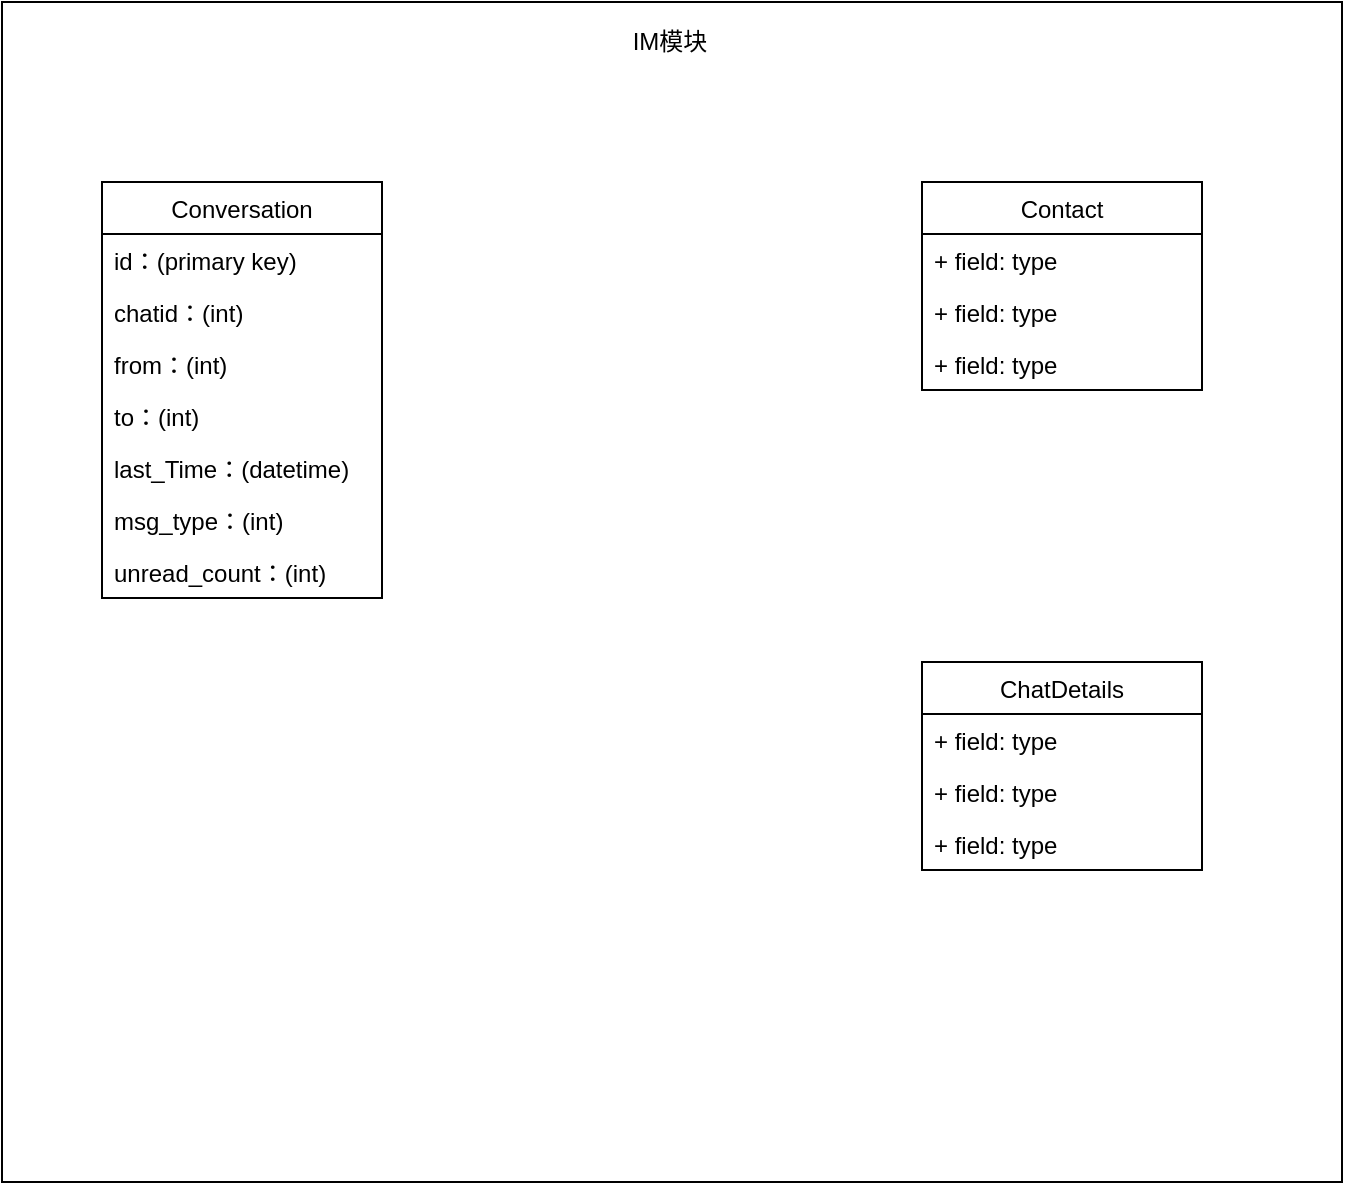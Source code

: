 <mxfile version="14.8.4" type="github" pages="2">
  <diagram id="C5RBs43oDa-KdzZeNtuy" name="Page-1">
    <mxGraphModel dx="920" dy="513" grid="1" gridSize="10" guides="1" tooltips="1" connect="1" arrows="1" fold="1" page="1" pageScale="1" pageWidth="3300" pageHeight="4681" math="0" shadow="0">
      <root>
        <mxCell id="WIyWlLk6GJQsqaUBKTNV-0" />
        <mxCell id="WIyWlLk6GJQsqaUBKTNV-1" parent="WIyWlLk6GJQsqaUBKTNV-0" />
        <mxCell id="LUqOWcVomv33KgQsl7Ae-22" value="" style="whiteSpace=wrap;html=1;" parent="WIyWlLk6GJQsqaUBKTNV-1" vertex="1">
          <mxGeometry x="80" y="50" width="670" height="590" as="geometry" />
        </mxCell>
        <mxCell id="LUqOWcVomv33KgQsl7Ae-1" value="Conversation" style="swimlane;fontStyle=0;childLayout=stackLayout;horizontal=1;startSize=26;fillColor=none;horizontalStack=0;resizeParent=1;resizeParentMax=0;resizeLast=0;collapsible=1;marginBottom=0;" parent="WIyWlLk6GJQsqaUBKTNV-1" vertex="1">
          <mxGeometry x="130" y="140" width="140" height="208" as="geometry" />
        </mxCell>
        <mxCell id="LUqOWcVomv33KgQsl7Ae-2" value="id：(primary key)&#xa;&#xa;" style="text;strokeColor=none;fillColor=none;align=left;verticalAlign=top;spacingLeft=4;spacingRight=4;overflow=hidden;rotatable=0;points=[[0,0.5],[1,0.5]];portConstraint=eastwest;" parent="LUqOWcVomv33KgQsl7Ae-1" vertex="1">
          <mxGeometry y="26" width="140" height="26" as="geometry" />
        </mxCell>
        <mxCell id="LUqOWcVomv33KgQsl7Ae-4" value="chatid：(int)" style="text;strokeColor=none;fillColor=none;align=left;verticalAlign=top;spacingLeft=4;spacingRight=4;overflow=hidden;rotatable=0;points=[[0,0.5],[1,0.5]];portConstraint=eastwest;" parent="LUqOWcVomv33KgQsl7Ae-1" vertex="1">
          <mxGeometry y="52" width="140" height="26" as="geometry" />
        </mxCell>
        <mxCell id="LUqOWcVomv33KgQsl7Ae-8" value="from：(int)" style="text;strokeColor=none;fillColor=none;align=left;verticalAlign=top;spacingLeft=4;spacingRight=4;overflow=hidden;rotatable=0;points=[[0,0.5],[1,0.5]];portConstraint=eastwest;" parent="LUqOWcVomv33KgQsl7Ae-1" vertex="1">
          <mxGeometry y="78" width="140" height="26" as="geometry" />
        </mxCell>
        <mxCell id="LUqOWcVomv33KgQsl7Ae-9" value="to：(int)" style="text;strokeColor=none;fillColor=none;align=left;verticalAlign=top;spacingLeft=4;spacingRight=4;overflow=hidden;rotatable=0;points=[[0,0.5],[1,0.5]];portConstraint=eastwest;" parent="LUqOWcVomv33KgQsl7Ae-1" vertex="1">
          <mxGeometry y="104" width="140" height="26" as="geometry" />
        </mxCell>
        <mxCell id="LUqOWcVomv33KgQsl7Ae-10" value="last_Time：(datetime)" style="text;strokeColor=none;fillColor=none;align=left;verticalAlign=top;spacingLeft=4;spacingRight=4;overflow=hidden;rotatable=0;points=[[0,0.5],[1,0.5]];portConstraint=eastwest;" parent="LUqOWcVomv33KgQsl7Ae-1" vertex="1">
          <mxGeometry y="130" width="140" height="26" as="geometry" />
        </mxCell>
        <mxCell id="LUqOWcVomv33KgQsl7Ae-11" value="msg_type：(int)" style="text;strokeColor=none;fillColor=none;align=left;verticalAlign=top;spacingLeft=4;spacingRight=4;overflow=hidden;rotatable=0;points=[[0,0.5],[1,0.5]];portConstraint=eastwest;" parent="LUqOWcVomv33KgQsl7Ae-1" vertex="1">
          <mxGeometry y="156" width="140" height="26" as="geometry" />
        </mxCell>
        <mxCell id="LUqOWcVomv33KgQsl7Ae-12" value="unread_count：(int)" style="text;strokeColor=none;fillColor=none;align=left;verticalAlign=top;spacingLeft=4;spacingRight=4;overflow=hidden;rotatable=0;points=[[0,0.5],[1,0.5]];portConstraint=eastwest;" parent="LUqOWcVomv33KgQsl7Ae-1" vertex="1">
          <mxGeometry y="182" width="140" height="26" as="geometry" />
        </mxCell>
        <mxCell id="LUqOWcVomv33KgQsl7Ae-13" value="ChatDetails" style="swimlane;fontStyle=0;childLayout=stackLayout;horizontal=1;startSize=26;fillColor=none;horizontalStack=0;resizeParent=1;resizeParentMax=0;resizeLast=0;collapsible=1;marginBottom=0;" parent="WIyWlLk6GJQsqaUBKTNV-1" vertex="1">
          <mxGeometry x="540" y="380" width="140" height="104" as="geometry" />
        </mxCell>
        <mxCell id="LUqOWcVomv33KgQsl7Ae-14" value="+ field: type" style="text;strokeColor=none;fillColor=none;align=left;verticalAlign=top;spacingLeft=4;spacingRight=4;overflow=hidden;rotatable=0;points=[[0,0.5],[1,0.5]];portConstraint=eastwest;" parent="LUqOWcVomv33KgQsl7Ae-13" vertex="1">
          <mxGeometry y="26" width="140" height="26" as="geometry" />
        </mxCell>
        <mxCell id="LUqOWcVomv33KgQsl7Ae-15" value="+ field: type" style="text;strokeColor=none;fillColor=none;align=left;verticalAlign=top;spacingLeft=4;spacingRight=4;overflow=hidden;rotatable=0;points=[[0,0.5],[1,0.5]];portConstraint=eastwest;" parent="LUqOWcVomv33KgQsl7Ae-13" vertex="1">
          <mxGeometry y="52" width="140" height="26" as="geometry" />
        </mxCell>
        <mxCell id="LUqOWcVomv33KgQsl7Ae-16" value="+ field: type" style="text;strokeColor=none;fillColor=none;align=left;verticalAlign=top;spacingLeft=4;spacingRight=4;overflow=hidden;rotatable=0;points=[[0,0.5],[1,0.5]];portConstraint=eastwest;" parent="LUqOWcVomv33KgQsl7Ae-13" vertex="1">
          <mxGeometry y="78" width="140" height="26" as="geometry" />
        </mxCell>
        <mxCell id="LUqOWcVomv33KgQsl7Ae-17" value="Contact" style="swimlane;fontStyle=0;childLayout=stackLayout;horizontal=1;startSize=26;fillColor=none;horizontalStack=0;resizeParent=1;resizeParentMax=0;resizeLast=0;collapsible=1;marginBottom=0;" parent="WIyWlLk6GJQsqaUBKTNV-1" vertex="1">
          <mxGeometry x="540" y="140" width="140" height="104" as="geometry" />
        </mxCell>
        <mxCell id="LUqOWcVomv33KgQsl7Ae-18" value="+ field: type" style="text;strokeColor=none;fillColor=none;align=left;verticalAlign=top;spacingLeft=4;spacingRight=4;overflow=hidden;rotatable=0;points=[[0,0.5],[1,0.5]];portConstraint=eastwest;" parent="LUqOWcVomv33KgQsl7Ae-17" vertex="1">
          <mxGeometry y="26" width="140" height="26" as="geometry" />
        </mxCell>
        <mxCell id="LUqOWcVomv33KgQsl7Ae-19" value="+ field: type" style="text;strokeColor=none;fillColor=none;align=left;verticalAlign=top;spacingLeft=4;spacingRight=4;overflow=hidden;rotatable=0;points=[[0,0.5],[1,0.5]];portConstraint=eastwest;" parent="LUqOWcVomv33KgQsl7Ae-17" vertex="1">
          <mxGeometry y="52" width="140" height="26" as="geometry" />
        </mxCell>
        <mxCell id="LUqOWcVomv33KgQsl7Ae-20" value="+ field: type" style="text;strokeColor=none;fillColor=none;align=left;verticalAlign=top;spacingLeft=4;spacingRight=4;overflow=hidden;rotatable=0;points=[[0,0.5],[1,0.5]];portConstraint=eastwest;" parent="LUqOWcVomv33KgQsl7Ae-17" vertex="1">
          <mxGeometry y="78" width="140" height="26" as="geometry" />
        </mxCell>
        <mxCell id="LUqOWcVomv33KgQsl7Ae-23" value="IM模块" style="text;html=1;strokeColor=none;fillColor=none;align=center;verticalAlign=middle;whiteSpace=wrap;rounded=0;" parent="WIyWlLk6GJQsqaUBKTNV-1" vertex="1">
          <mxGeometry x="384" y="60" width="60" height="20" as="geometry" />
        </mxCell>
      </root>
    </mxGraphModel>
  </diagram>
  <diagram id="iM6vjC7qV_elTJRVM6Rt" name="Page-2">
    <mxGraphModel dx="782" dy="436" grid="1" gridSize="10" guides="1" tooltips="1" connect="1" arrows="1" fold="1" page="1" pageScale="1" pageWidth="827" pageHeight="1169" math="0" shadow="0">
      <root>
        <mxCell id="HmXXzILbORKCM9miY21g-0" />
        <mxCell id="HmXXzILbORKCM9miY21g-1" parent="HmXXzILbORKCM9miY21g-0" />
      </root>
    </mxGraphModel>
  </diagram>
</mxfile>
